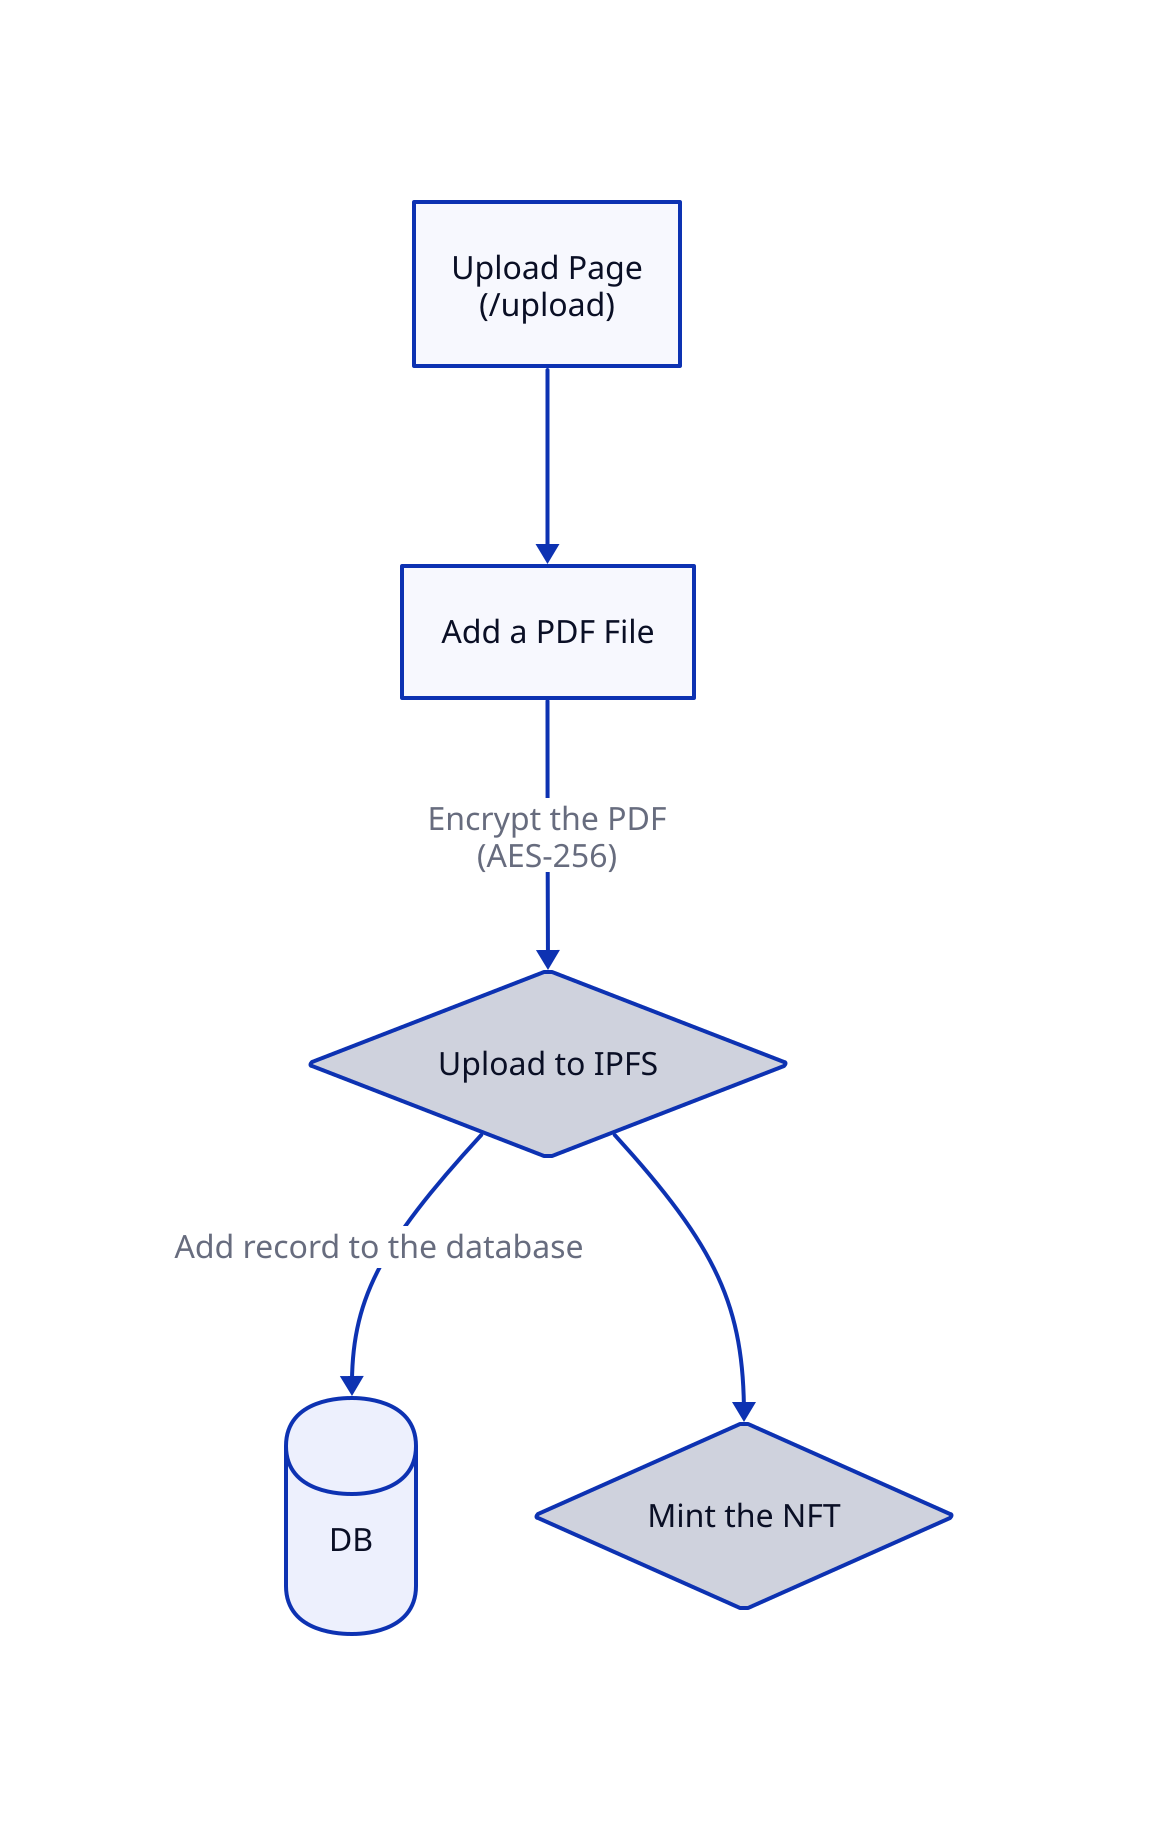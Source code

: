 # direction: right
upload: Upload Page\n(/upload)
add_file: Add a PDF File
database: DB {
  shape: cylinder
}
uploadProcess: Upload to IPFS {
  shape: diamond
}
mintNFT: Mint the NFT {
  shape: diamond
}

upload -> add_file
add_file -> uploadProcess: Encrypt the PDF\n(AES-256)
uploadProcess -> database: Add record to the database
uploadProcess -> mintNFT
